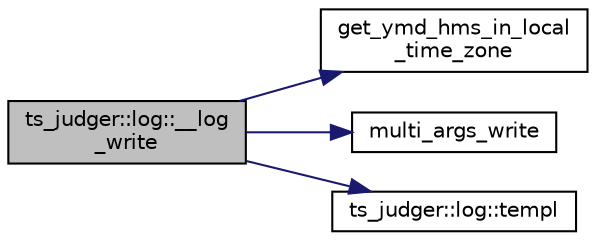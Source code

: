 digraph "ts_judger::log::__log_write"
{
 // LATEX_PDF_SIZE
  edge [fontname="Helvetica",fontsize="10",labelfontname="Helvetica",labelfontsize="10"];
  node [fontname="Helvetica",fontsize="10",shape=record];
  rankdir="LR";
  Node0 [label="ts_judger::log::__log\l_write",height=0.2,width=0.4,color="black", fillcolor="grey75", style="filled", fontcolor="black",tooltip=" "];
  Node0 -> Node1 [color="midnightblue",fontsize="10",style="solid",fontname="Helvetica"];
  Node1 [label="get_ymd_hms_in_local\l_time_zone",height=0.2,width=0.4,color="black", fillcolor="white", style="filled",URL="$logger_8hpp.html#a69cdb1d10e14a871dde1c18f2b9fe560",tooltip=" "];
  Node0 -> Node2 [color="midnightblue",fontsize="10",style="solid",fontname="Helvetica"];
  Node2 [label="multi_args_write",height=0.2,width=0.4,color="black", fillcolor="white", style="filled",URL="$logger_8hpp.html#a9ab6a6324e4085836bed59d76eacfcf0",tooltip=" "];
  Node0 -> Node3 [color="midnightblue",fontsize="10",style="solid",fontname="Helvetica"];
  Node3 [label="ts_judger::log::templ",height=0.2,width=0.4,color="black", fillcolor="white", style="filled",URL="$namespacets__judger_1_1log.html#ae2375d50cae4b5f5967f3b606d911d56",tooltip=" "];
}
